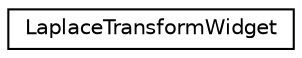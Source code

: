 digraph "Graphical Class Hierarchy"
{
  edge [fontname="Helvetica",fontsize="10",labelfontname="Helvetica",labelfontsize="10"];
  node [fontname="Helvetica",fontsize="10",shape=record];
  rankdir="LR";
  Node0 [label="LaplaceTransformWidget",height=0.2,width=0.4,color="black", fillcolor="white", style="filled",URL="$classLaplaceTransformWidget.html",tooltip="provides GUI to the Laplace Transform "];
}
